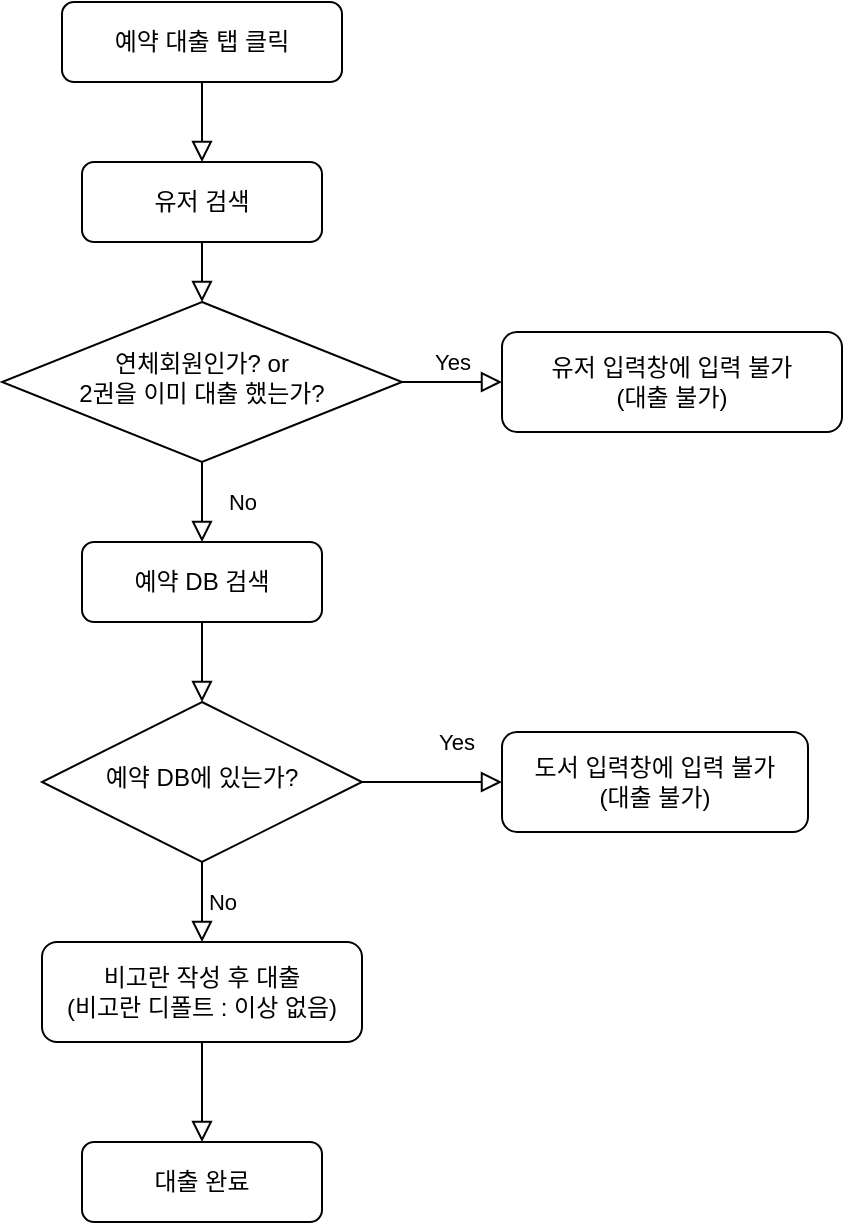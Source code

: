<mxfile version="14.8.6" type="github">
  <diagram id="8RlP4hVot-ES8lE_OskI" name="Page-1">
    <mxGraphModel dx="898" dy="623" grid="1" gridSize="10" guides="1" tooltips="1" connect="1" arrows="1" fold="1" page="1" pageScale="1" pageWidth="827" pageHeight="1169" math="0" shadow="0">
      <root>
        <mxCell id="0" />
        <mxCell id="1" parent="0" />
        <mxCell id="YoZqcyy6V-O3iQ7kiy0n-2" value="" style="rounded=0;html=1;jettySize=auto;orthogonalLoop=1;fontSize=11;endArrow=block;endFill=0;endSize=8;strokeWidth=1;shadow=0;labelBackgroundColor=none;edgeStyle=orthogonalEdgeStyle;entryX=0.5;entryY=0;entryDx=0;entryDy=0;" edge="1" parent="1" source="YoZqcyy6V-O3iQ7kiy0n-3" target="YoZqcyy6V-O3iQ7kiy0n-17">
          <mxGeometry relative="1" as="geometry">
            <mxPoint x="220" y="120" as="targetPoint" />
          </mxGeometry>
        </mxCell>
        <mxCell id="YoZqcyy6V-O3iQ7kiy0n-3" value="예약 대출 탭 클릭" style="rounded=1;whiteSpace=wrap;html=1;fontSize=12;glass=0;strokeWidth=1;shadow=0;" vertex="1" parent="1">
          <mxGeometry x="150" y="30" width="140" height="40" as="geometry" />
        </mxCell>
        <mxCell id="YoZqcyy6V-O3iQ7kiy0n-4" value="No" style="rounded=0;html=1;jettySize=auto;orthogonalLoop=1;fontSize=11;endArrow=block;endFill=0;endSize=8;strokeWidth=1;shadow=0;labelBackgroundColor=none;edgeStyle=orthogonalEdgeStyle;entryX=0.5;entryY=0;entryDx=0;entryDy=0;" edge="1" parent="1" source="YoZqcyy6V-O3iQ7kiy0n-6" target="YoZqcyy6V-O3iQ7kiy0n-12">
          <mxGeometry y="20" relative="1" as="geometry">
            <mxPoint as="offset" />
            <mxPoint x="220" y="290" as="targetPoint" />
          </mxGeometry>
        </mxCell>
        <mxCell id="YoZqcyy6V-O3iQ7kiy0n-5" value="Yes" style="edgeStyle=orthogonalEdgeStyle;rounded=0;html=1;jettySize=auto;orthogonalLoop=1;fontSize=11;endArrow=block;endFill=0;endSize=8;strokeWidth=1;shadow=0;labelBackgroundColor=none;" edge="1" parent="1" source="YoZqcyy6V-O3iQ7kiy0n-6" target="YoZqcyy6V-O3iQ7kiy0n-7">
          <mxGeometry y="10" relative="1" as="geometry">
            <mxPoint as="offset" />
          </mxGeometry>
        </mxCell>
        <mxCell id="YoZqcyy6V-O3iQ7kiy0n-6" value="연체회원인가? or&lt;br&gt;2권을 이미 대출 했는가?" style="rhombus;whiteSpace=wrap;html=1;shadow=0;fontFamily=Helvetica;fontSize=12;align=center;strokeWidth=1;spacing=6;spacingTop=-4;" vertex="1" parent="1">
          <mxGeometry x="120" y="180" width="200" height="80" as="geometry" />
        </mxCell>
        <mxCell id="YoZqcyy6V-O3iQ7kiy0n-7" value="유저 입력창에 입력 불가&lt;br&gt;(대출 불가)" style="rounded=1;whiteSpace=wrap;html=1;fontSize=12;glass=0;strokeWidth=1;shadow=0;" vertex="1" parent="1">
          <mxGeometry x="370" y="195" width="170" height="50" as="geometry" />
        </mxCell>
        <mxCell id="YoZqcyy6V-O3iQ7kiy0n-8" value="" style="rounded=0;html=1;jettySize=auto;orthogonalLoop=1;fontSize=11;endArrow=block;endFill=0;endSize=8;strokeWidth=1;shadow=0;labelBackgroundColor=none;edgeStyle=orthogonalEdgeStyle;entryX=0.5;entryY=0;entryDx=0;entryDy=0;entryPerimeter=0;exitX=0.5;exitY=1;exitDx=0;exitDy=0;" edge="1" parent="1" source="YoZqcyy6V-O3iQ7kiy0n-12" target="YoZqcyy6V-O3iQ7kiy0n-13">
          <mxGeometry x="0.333" y="20" relative="1" as="geometry">
            <mxPoint as="offset" />
            <mxPoint x="220" y="370" as="sourcePoint" />
          </mxGeometry>
        </mxCell>
        <mxCell id="YoZqcyy6V-O3iQ7kiy0n-11" value="도서 입력창에 입력 불가&lt;br&gt;(대출 불가)" style="rounded=1;whiteSpace=wrap;html=1;fontSize=12;glass=0;strokeWidth=1;shadow=0;" vertex="1" parent="1">
          <mxGeometry x="370" y="395" width="153" height="50" as="geometry" />
        </mxCell>
        <mxCell id="YoZqcyy6V-O3iQ7kiy0n-12" value="예약 DB 검색" style="rounded=1;whiteSpace=wrap;html=1;fontSize=12;glass=0;strokeWidth=1;shadow=0;" vertex="1" parent="1">
          <mxGeometry x="160" y="300" width="120" height="40" as="geometry" />
        </mxCell>
        <mxCell id="YoZqcyy6V-O3iQ7kiy0n-13" value="예약 DB에 있는가?" style="rhombus;whiteSpace=wrap;html=1;shadow=0;fontFamily=Helvetica;fontSize=12;align=center;strokeWidth=1;spacing=6;spacingTop=-4;" vertex="1" parent="1">
          <mxGeometry x="140" y="380" width="160" height="80" as="geometry" />
        </mxCell>
        <mxCell id="YoZqcyy6V-O3iQ7kiy0n-14" value="Yes" style="rounded=0;html=1;jettySize=auto;orthogonalLoop=1;fontSize=11;endArrow=block;endFill=0;endSize=8;strokeWidth=1;shadow=0;labelBackgroundColor=none;edgeStyle=orthogonalEdgeStyle;entryX=0;entryY=0.5;entryDx=0;entryDy=0;exitX=1;exitY=0.5;exitDx=0;exitDy=0;" edge="1" parent="1" source="YoZqcyy6V-O3iQ7kiy0n-13" target="YoZqcyy6V-O3iQ7kiy0n-11">
          <mxGeometry x="0.333" y="20" relative="1" as="geometry">
            <mxPoint as="offset" />
            <mxPoint x="220" y="460" as="sourcePoint" />
            <mxPoint x="345" y="420" as="targetPoint" />
          </mxGeometry>
        </mxCell>
        <mxCell id="YoZqcyy6V-O3iQ7kiy0n-15" value="No" style="edgeStyle=orthogonalEdgeStyle;rounded=0;html=1;jettySize=auto;orthogonalLoop=1;fontSize=11;endArrow=block;endFill=0;endSize=8;strokeWidth=1;shadow=0;labelBackgroundColor=none;exitX=0.5;exitY=1;exitDx=0;exitDy=0;entryX=0.5;entryY=0;entryDx=0;entryDy=0;" edge="1" parent="1" source="YoZqcyy6V-O3iQ7kiy0n-13" target="YoZqcyy6V-O3iQ7kiy0n-16">
          <mxGeometry y="10" relative="1" as="geometry">
            <mxPoint as="offset" />
            <mxPoint x="300" y="420" as="sourcePoint" />
            <mxPoint x="320" y="590" as="targetPoint" />
          </mxGeometry>
        </mxCell>
        <mxCell id="YoZqcyy6V-O3iQ7kiy0n-16" value="비고란 작성 후 대출&lt;br&gt;(비고란 디폴트 : 이상 없음)" style="rounded=1;whiteSpace=wrap;html=1;fontSize=12;glass=0;strokeWidth=1;shadow=0;" vertex="1" parent="1">
          <mxGeometry x="140" y="500" width="160" height="50" as="geometry" />
        </mxCell>
        <mxCell id="YoZqcyy6V-O3iQ7kiy0n-17" value="유저 검색" style="rounded=1;whiteSpace=wrap;html=1;fontSize=12;glass=0;strokeWidth=1;shadow=0;" vertex="1" parent="1">
          <mxGeometry x="160" y="110" width="120" height="40" as="geometry" />
        </mxCell>
        <mxCell id="YoZqcyy6V-O3iQ7kiy0n-18" value="" style="rounded=0;html=1;jettySize=auto;orthogonalLoop=1;fontSize=11;endArrow=block;endFill=0;endSize=8;strokeWidth=1;shadow=0;labelBackgroundColor=none;edgeStyle=orthogonalEdgeStyle;entryX=0.5;entryY=0;entryDx=0;entryDy=0;exitX=0.5;exitY=1;exitDx=0;exitDy=0;" edge="1" parent="1" source="YoZqcyy6V-O3iQ7kiy0n-17" target="YoZqcyy6V-O3iQ7kiy0n-6">
          <mxGeometry relative="1" as="geometry">
            <mxPoint x="230" y="90" as="sourcePoint" />
            <mxPoint x="230" y="120" as="targetPoint" />
          </mxGeometry>
        </mxCell>
        <mxCell id="YoZqcyy6V-O3iQ7kiy0n-19" value="대출 완료" style="rounded=1;whiteSpace=wrap;html=1;" vertex="1" parent="1">
          <mxGeometry x="160" y="600" width="120" height="40" as="geometry" />
        </mxCell>
        <mxCell id="YoZqcyy6V-O3iQ7kiy0n-20" value="" style="edgeStyle=orthogonalEdgeStyle;rounded=0;html=1;jettySize=auto;orthogonalLoop=1;fontSize=11;endArrow=block;endFill=0;endSize=8;strokeWidth=1;shadow=0;labelBackgroundColor=none;exitX=0.5;exitY=1;exitDx=0;exitDy=0;entryX=0.5;entryY=0;entryDx=0;entryDy=0;" edge="1" parent="1" source="YoZqcyy6V-O3iQ7kiy0n-16" target="YoZqcyy6V-O3iQ7kiy0n-19">
          <mxGeometry y="10" relative="1" as="geometry">
            <mxPoint as="offset" />
            <mxPoint x="230" y="470" as="sourcePoint" />
            <mxPoint x="230" y="510" as="targetPoint" />
          </mxGeometry>
        </mxCell>
      </root>
    </mxGraphModel>
  </diagram>
</mxfile>
